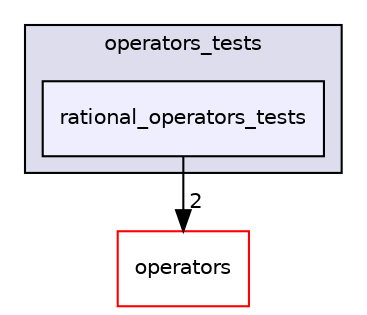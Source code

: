 digraph "/Users/raphael/Documents/Etudes_Informatique/GitHub/Projet_LO21/ut-computer/UTComputer/ut_computer_tests/operators_tests/rational_operators_tests" {
  compound=true
  node [ fontsize="10", fontname="Helvetica"];
  edge [ labelfontsize="10", labelfontname="Helvetica"];
  subgraph clusterdir_afe23b779a132b68eb5a9dfe55d4c7ec {
    graph [ bgcolor="#ddddee", pencolor="black", label="operators_tests" fontname="Helvetica", fontsize="10", URL="dir_afe23b779a132b68eb5a9dfe55d4c7ec.html"]
  dir_fec72361ba14440b78ccb26364ff8fd0 [shape=box, label="rational_operators_tests", style="filled", fillcolor="#eeeeff", pencolor="black", URL="dir_fec72361ba14440b78ccb26364ff8fd0.html"];
  }
  dir_b0ebf79e332bdd22b1ec3680e4f5649c [shape=box label="operators" fillcolor="white" style="filled" color="red" URL="dir_b0ebf79e332bdd22b1ec3680e4f5649c.html"];
  dir_fec72361ba14440b78ccb26364ff8fd0->dir_b0ebf79e332bdd22b1ec3680e4f5649c [headlabel="2", labeldistance=1.5 headhref="dir_000020_000006.html"];
}
